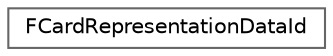 digraph "Graphical Class Hierarchy"
{
 // INTERACTIVE_SVG=YES
 // LATEX_PDF_SIZE
  bgcolor="transparent";
  edge [fontname=Helvetica,fontsize=10,labelfontname=Helvetica,labelfontsize=10];
  node [fontname=Helvetica,fontsize=10,shape=box,height=0.2,width=0.4];
  rankdir="LR";
  Node0 [id="Node000000",label="FCardRepresentationDataId",height=0.2,width=0.4,color="grey40", fillcolor="white", style="filled",URL="$df/d70/classFCardRepresentationDataId.html",tooltip=" "];
}
